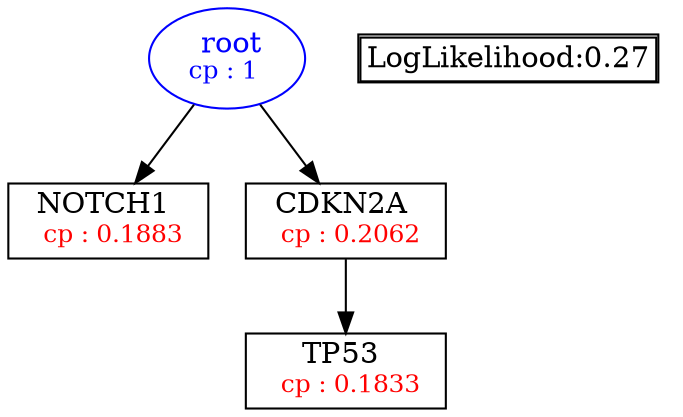 digraph tree {
    "root" [label=<<font color='Blue'> root</font><br/><font color='Blue' POINT-SIZE='12'>cp : 1 </font>>, shape=oval, color=Blue];
    "S2" [label =<NOTCH1 <br/> <font color='Red' POINT-SIZE='12'> cp : 0.1883 </font>>, shape=box];
    "S3" [label =<CDKN2A <br/> <font color='Red' POINT-SIZE='12'> cp : 0.2062 </font>>, shape=box];
    "S1" [label =<TP53 <br/> <font color='Red' POINT-SIZE='12'> cp : 0.1833 </font>>, shape=box];
    "root" -> "S2";
    "root" -> "S3";
    "S3" -> "S1";

    node[shape=plaintext]
    fontsize="10"
    struct1 [label=
    <<TABLE BORDER="1" CELLBORDER="1" CELLSPACING="0" >
    <TR><TD ALIGN="LEFT">LogLikelihood:0.27</TD></TR>
    </TABLE>>];

}
